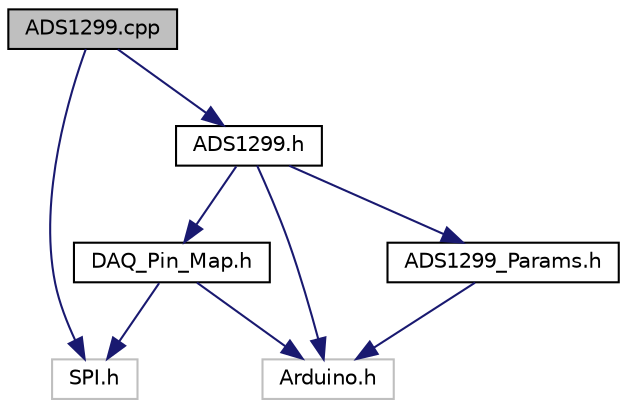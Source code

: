 digraph "ADS1299.cpp"
{
 // LATEX_PDF_SIZE
  edge [fontname="Helvetica",fontsize="10",labelfontname="Helvetica",labelfontsize="10"];
  node [fontname="Helvetica",fontsize="10",shape=record];
  Node1 [label="ADS1299.cpp",height=0.2,width=0.4,color="black", fillcolor="grey75", style="filled", fontcolor="black",tooltip="This file holds the ADS1299_Module class function definitions."];
  Node1 -> Node2 [color="midnightblue",fontsize="10",style="solid"];
  Node2 [label="SPI.h",height=0.2,width=0.4,color="grey75", fillcolor="white", style="filled",tooltip=" "];
  Node1 -> Node3 [color="midnightblue",fontsize="10",style="solid"];
  Node3 [label="ADS1299.h",height=0.2,width=0.4,color="black", fillcolor="white", style="filled",URL="$_a_d_s1299_8h.html",tooltip="This file holds the ADS1299_Module class function declarations."];
  Node3 -> Node4 [color="midnightblue",fontsize="10",style="solid"];
  Node4 [label="DAQ_Pin_Map.h",height=0.2,width=0.4,color="black", fillcolor="white", style="filled",URL="$_d_a_q___pin___map_8h.html",tooltip=" "];
  Node4 -> Node5 [color="midnightblue",fontsize="10",style="solid"];
  Node5 [label="Arduino.h",height=0.2,width=0.4,color="grey75", fillcolor="white", style="filled",tooltip=" "];
  Node4 -> Node2 [color="midnightblue",fontsize="10",style="solid"];
  Node3 -> Node6 [color="midnightblue",fontsize="10",style="solid"];
  Node6 [label="ADS1299_Params.h",height=0.2,width=0.4,color="black", fillcolor="white", style="filled",URL="$_a_d_s1299___params_8h.html",tooltip=" "];
  Node6 -> Node5 [color="midnightblue",fontsize="10",style="solid"];
  Node3 -> Node5 [color="midnightblue",fontsize="10",style="solid"];
}

